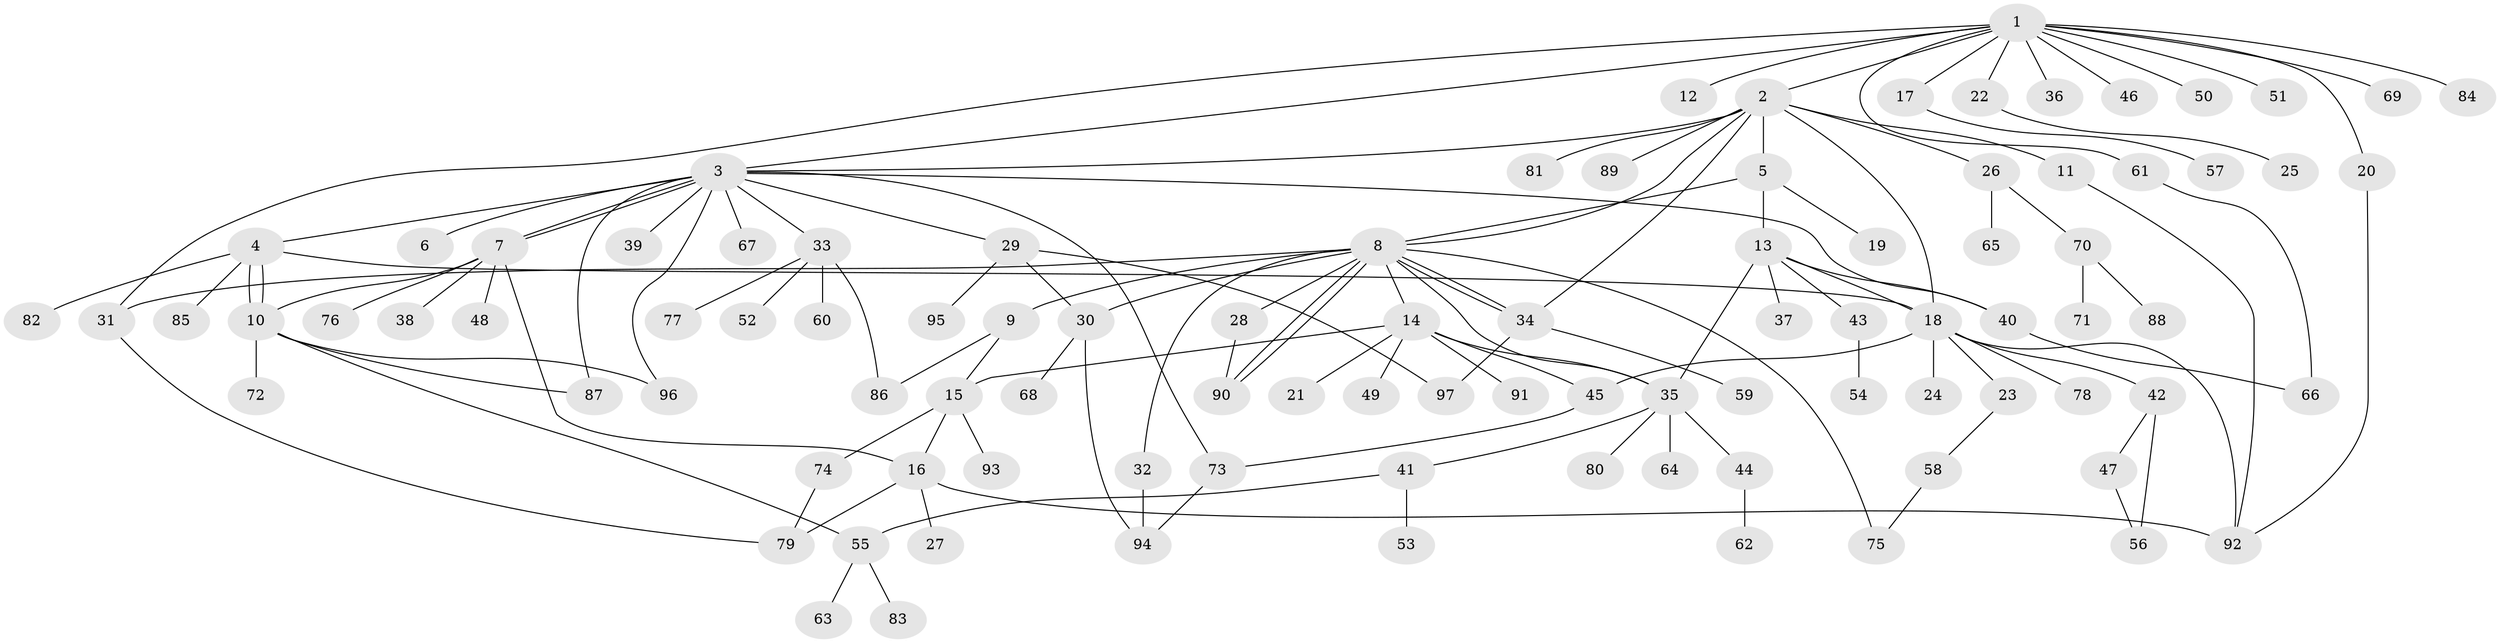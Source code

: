 // coarse degree distribution, {13: 0.014492753623188406, 11: 0.014492753623188406, 16: 0.014492753623188406, 8: 0.028985507246376812, 1: 0.4927536231884058, 15: 0.014492753623188406, 3: 0.11594202898550725, 2: 0.18840579710144928, 5: 0.043478260869565216, 4: 0.07246376811594203}
// Generated by graph-tools (version 1.1) at 2025/23/03/03/25 07:23:51]
// undirected, 97 vertices, 131 edges
graph export_dot {
graph [start="1"]
  node [color=gray90,style=filled];
  1;
  2;
  3;
  4;
  5;
  6;
  7;
  8;
  9;
  10;
  11;
  12;
  13;
  14;
  15;
  16;
  17;
  18;
  19;
  20;
  21;
  22;
  23;
  24;
  25;
  26;
  27;
  28;
  29;
  30;
  31;
  32;
  33;
  34;
  35;
  36;
  37;
  38;
  39;
  40;
  41;
  42;
  43;
  44;
  45;
  46;
  47;
  48;
  49;
  50;
  51;
  52;
  53;
  54;
  55;
  56;
  57;
  58;
  59;
  60;
  61;
  62;
  63;
  64;
  65;
  66;
  67;
  68;
  69;
  70;
  71;
  72;
  73;
  74;
  75;
  76;
  77;
  78;
  79;
  80;
  81;
  82;
  83;
  84;
  85;
  86;
  87;
  88;
  89;
  90;
  91;
  92;
  93;
  94;
  95;
  96;
  97;
  1 -- 2;
  1 -- 3;
  1 -- 12;
  1 -- 17;
  1 -- 20;
  1 -- 22;
  1 -- 31;
  1 -- 36;
  1 -- 46;
  1 -- 50;
  1 -- 51;
  1 -- 61;
  1 -- 69;
  1 -- 84;
  2 -- 3;
  2 -- 5;
  2 -- 8;
  2 -- 11;
  2 -- 18;
  2 -- 26;
  2 -- 34;
  2 -- 81;
  2 -- 89;
  3 -- 4;
  3 -- 6;
  3 -- 7;
  3 -- 7;
  3 -- 29;
  3 -- 33;
  3 -- 39;
  3 -- 40;
  3 -- 67;
  3 -- 73;
  3 -- 87;
  3 -- 96;
  4 -- 10;
  4 -- 10;
  4 -- 18;
  4 -- 82;
  4 -- 85;
  5 -- 8;
  5 -- 13;
  5 -- 19;
  7 -- 10;
  7 -- 16;
  7 -- 38;
  7 -- 48;
  7 -- 76;
  8 -- 9;
  8 -- 14;
  8 -- 28;
  8 -- 30;
  8 -- 31;
  8 -- 32;
  8 -- 34;
  8 -- 34;
  8 -- 35;
  8 -- 75;
  8 -- 90;
  8 -- 90;
  9 -- 15;
  9 -- 86;
  10 -- 55;
  10 -- 72;
  10 -- 87;
  10 -- 96;
  11 -- 92;
  13 -- 18;
  13 -- 35;
  13 -- 37;
  13 -- 40;
  13 -- 43;
  14 -- 15;
  14 -- 21;
  14 -- 35;
  14 -- 45;
  14 -- 49;
  14 -- 91;
  15 -- 16;
  15 -- 74;
  15 -- 93;
  16 -- 27;
  16 -- 79;
  16 -- 92;
  17 -- 57;
  18 -- 23;
  18 -- 24;
  18 -- 42;
  18 -- 45;
  18 -- 78;
  18 -- 92;
  20 -- 92;
  22 -- 25;
  23 -- 58;
  26 -- 65;
  26 -- 70;
  28 -- 90;
  29 -- 30;
  29 -- 95;
  29 -- 97;
  30 -- 68;
  30 -- 94;
  31 -- 79;
  32 -- 94;
  33 -- 52;
  33 -- 60;
  33 -- 77;
  33 -- 86;
  34 -- 59;
  34 -- 97;
  35 -- 41;
  35 -- 44;
  35 -- 64;
  35 -- 80;
  40 -- 66;
  41 -- 53;
  41 -- 55;
  42 -- 47;
  42 -- 56;
  43 -- 54;
  44 -- 62;
  45 -- 73;
  47 -- 56;
  55 -- 63;
  55 -- 83;
  58 -- 75;
  61 -- 66;
  70 -- 71;
  70 -- 88;
  73 -- 94;
  74 -- 79;
}
